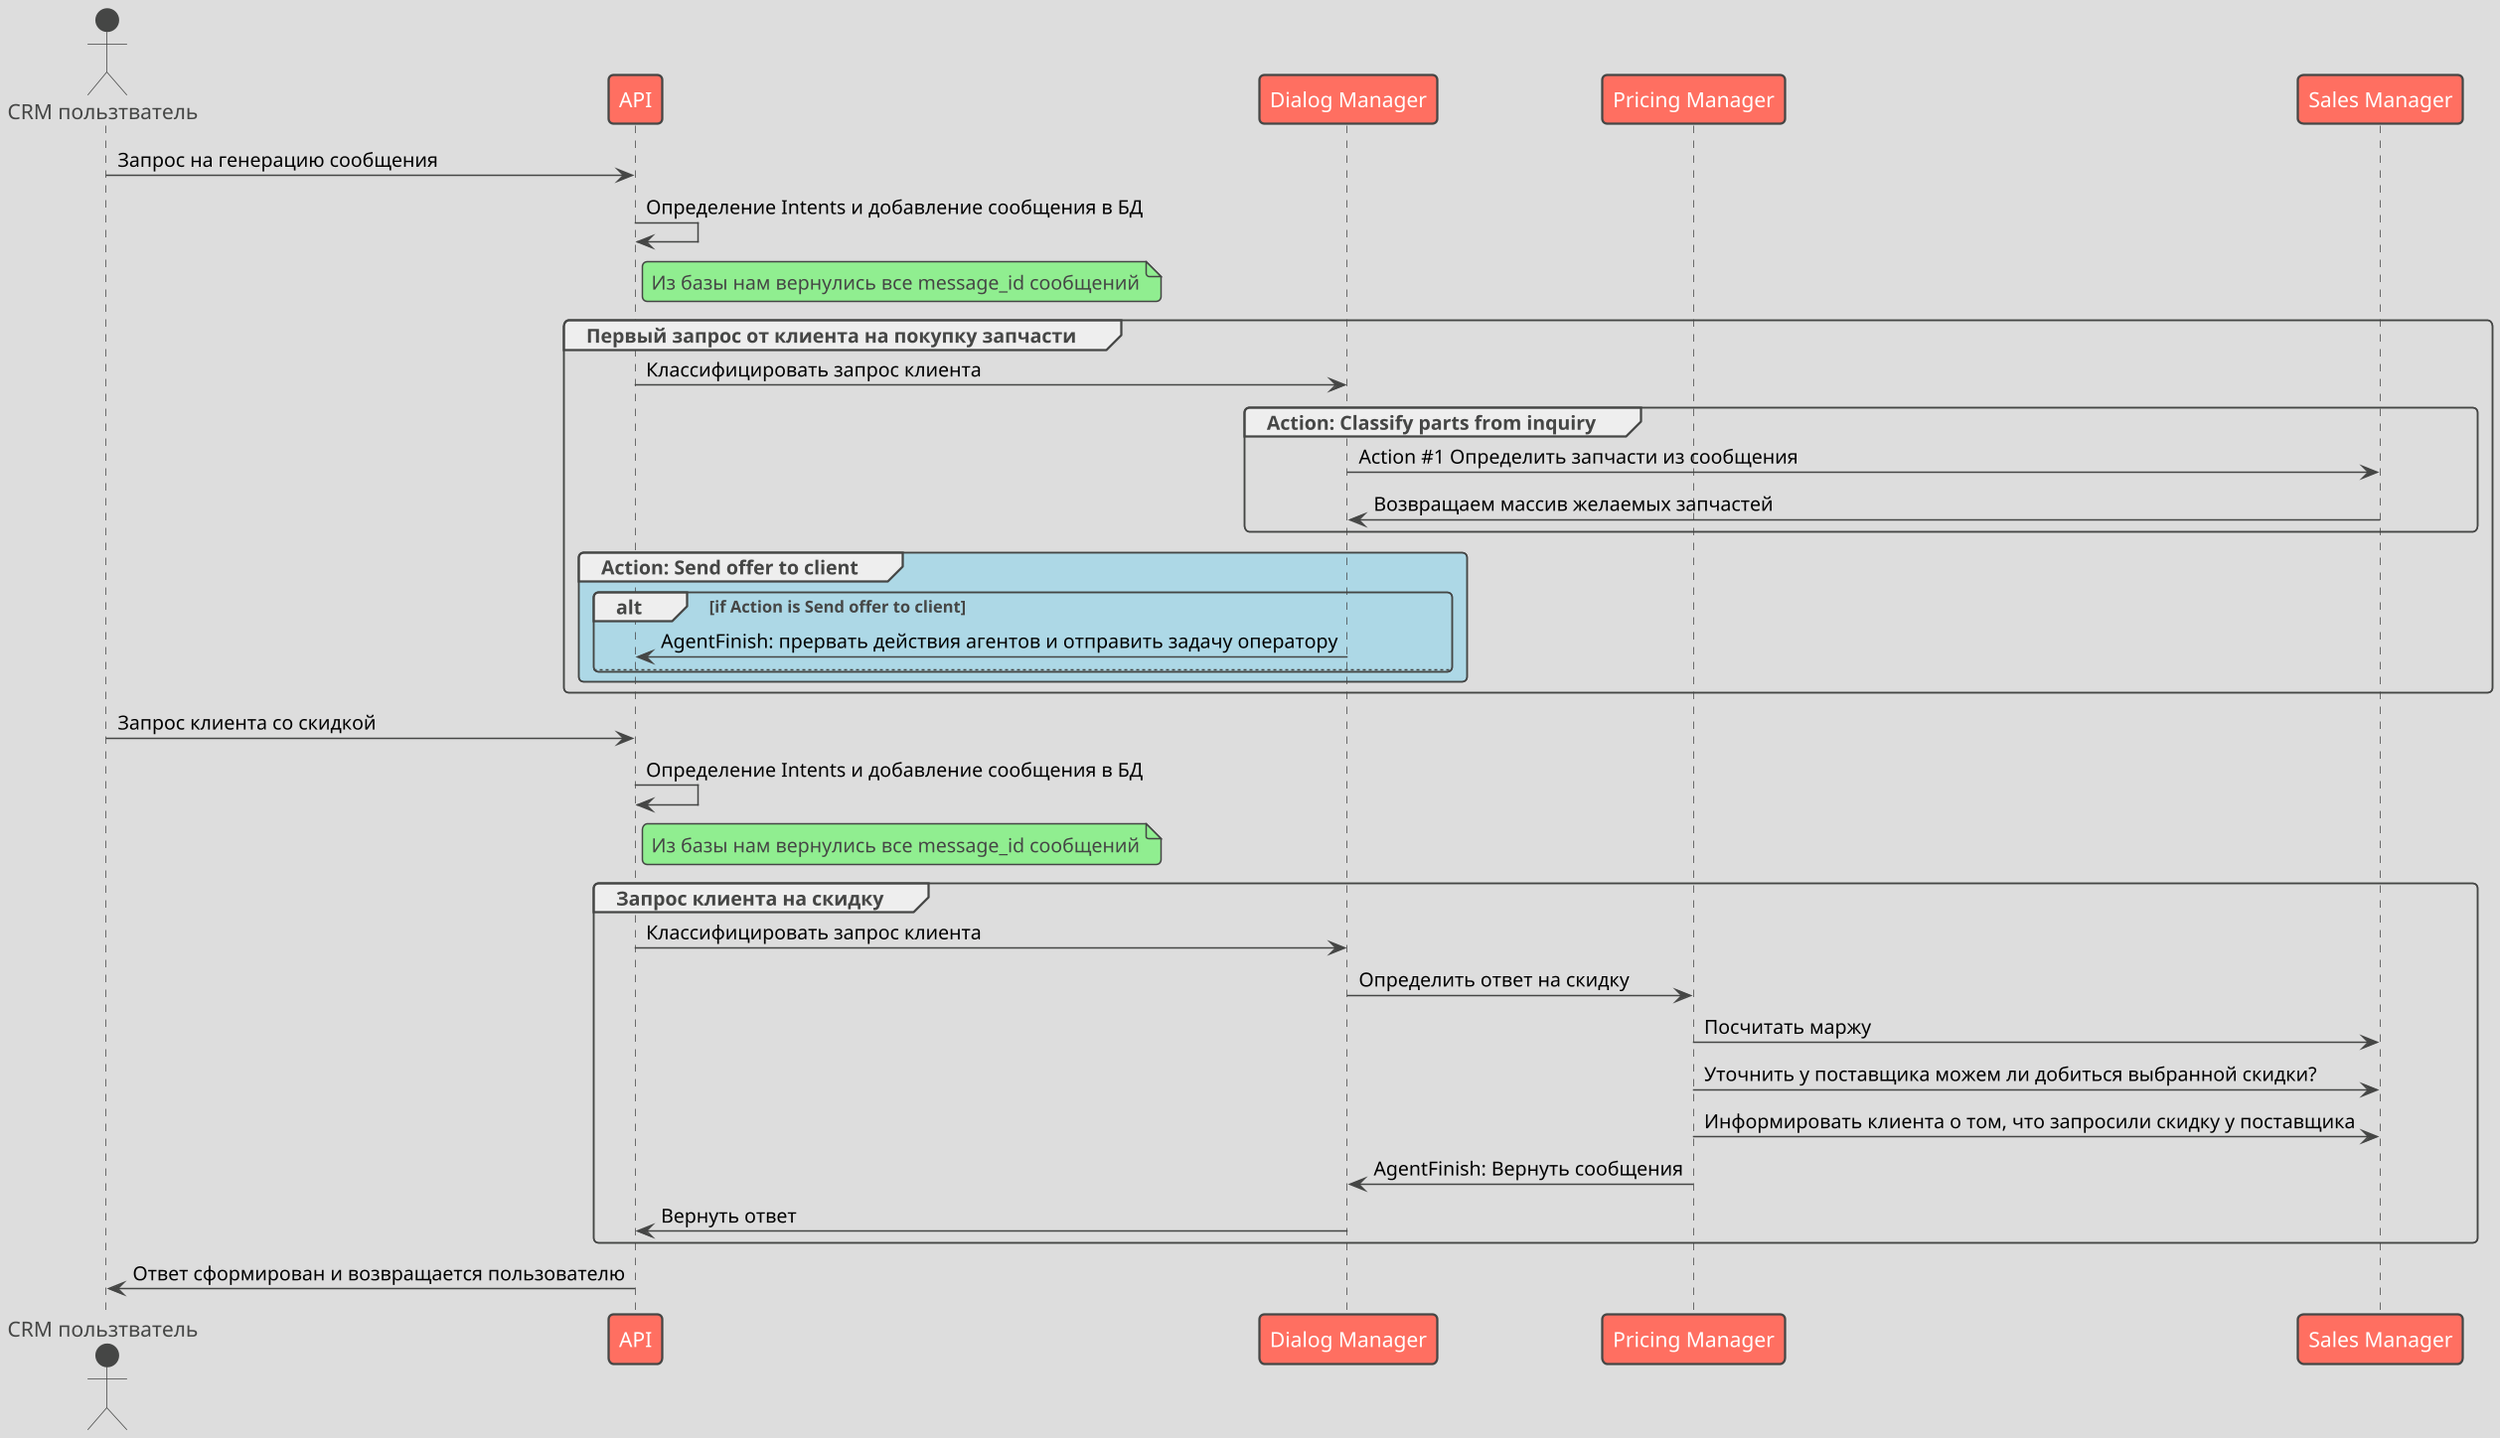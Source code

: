 @startuml some
!theme toy

scale 1.5

actor "CRM пользтватель" as crm
participant "API" as api
participant "Dialog Manager" as dialog
participant "Pricing Manager" as pricing
participant "Sales Manager" as sales

crm -> api: Запрос на генерацию сообщения

api -> api: Определение Intents и добавление сообщения в БД
note right of api
    Из базы нам вернулись все message_id сообщений
end note

group Первый запрос от клиента на покупку запчасти
    api -> dialog: Классифицировать запрос клиента
    group Action: Classify parts from inquiry
        dialog -> sales: Action #1 Определить запчасти из сообщения
        dialog <- sales: Возвращаем массив желаемых запчастей
    end
    group #LightBlue Action: Send offer to client
        alt if Action is Send offer to client
            api <- dialog: AgentFinish: прервать действия агентов и отправить задачу оператору
        else

        end
    end

end

crm -> api: Запрос клиента со скидкой
api -> api: Определение Intents и добавление сообщения в БД
note right of api
    Из базы нам вернулись все message_id сообщений
end note

group Запрос клиента на скидку
    api -> dialog: Классифицировать запрос клиента
    dialog -> pricing: Определить ответ на скидку
    pricing -> sales: Посчитать маржу
    pricing -> sales: Уточнить у поставщика можем ли добиться выбранной скидки?
    pricing -> sales: Информировать клиента о том, что запросили скидку у поставщика
    dialog <- pricing: AgentFinish: Вернуть сообщения
    api <- dialog: Вернуть ответ
end

crm <- api: Ответ сформирован и возвращается пользователю

 

@endumlddd
